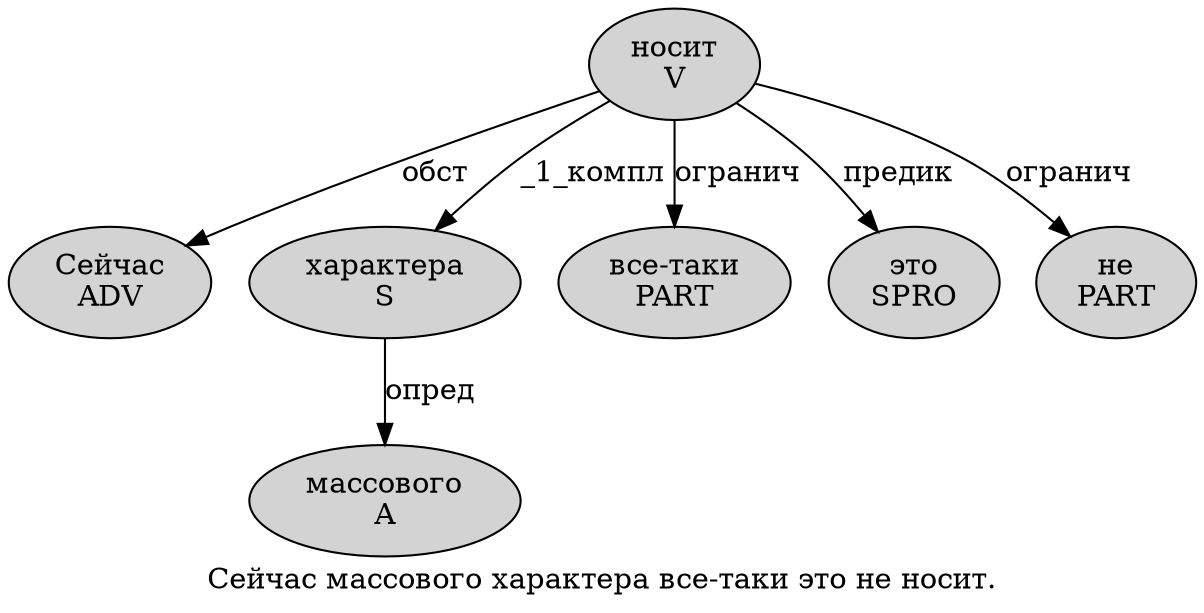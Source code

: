 digraph SENTENCE_242 {
	graph [label="Сейчас массового характера все-таки это не носит."]
	node [style=filled]
		0 [label="Сейчас
ADV" color="" fillcolor=lightgray penwidth=1 shape=ellipse]
		1 [label="массового
A" color="" fillcolor=lightgray penwidth=1 shape=ellipse]
		2 [label="характера
S" color="" fillcolor=lightgray penwidth=1 shape=ellipse]
		3 [label="все-таки
PART" color="" fillcolor=lightgray penwidth=1 shape=ellipse]
		4 [label="это
SPRO" color="" fillcolor=lightgray penwidth=1 shape=ellipse]
		5 [label="не
PART" color="" fillcolor=lightgray penwidth=1 shape=ellipse]
		6 [label="носит
V" color="" fillcolor=lightgray penwidth=1 shape=ellipse]
			6 -> 0 [label="обст"]
			6 -> 2 [label="_1_компл"]
			6 -> 3 [label="огранич"]
			6 -> 4 [label="предик"]
			6 -> 5 [label="огранич"]
			2 -> 1 [label="опред"]
}
